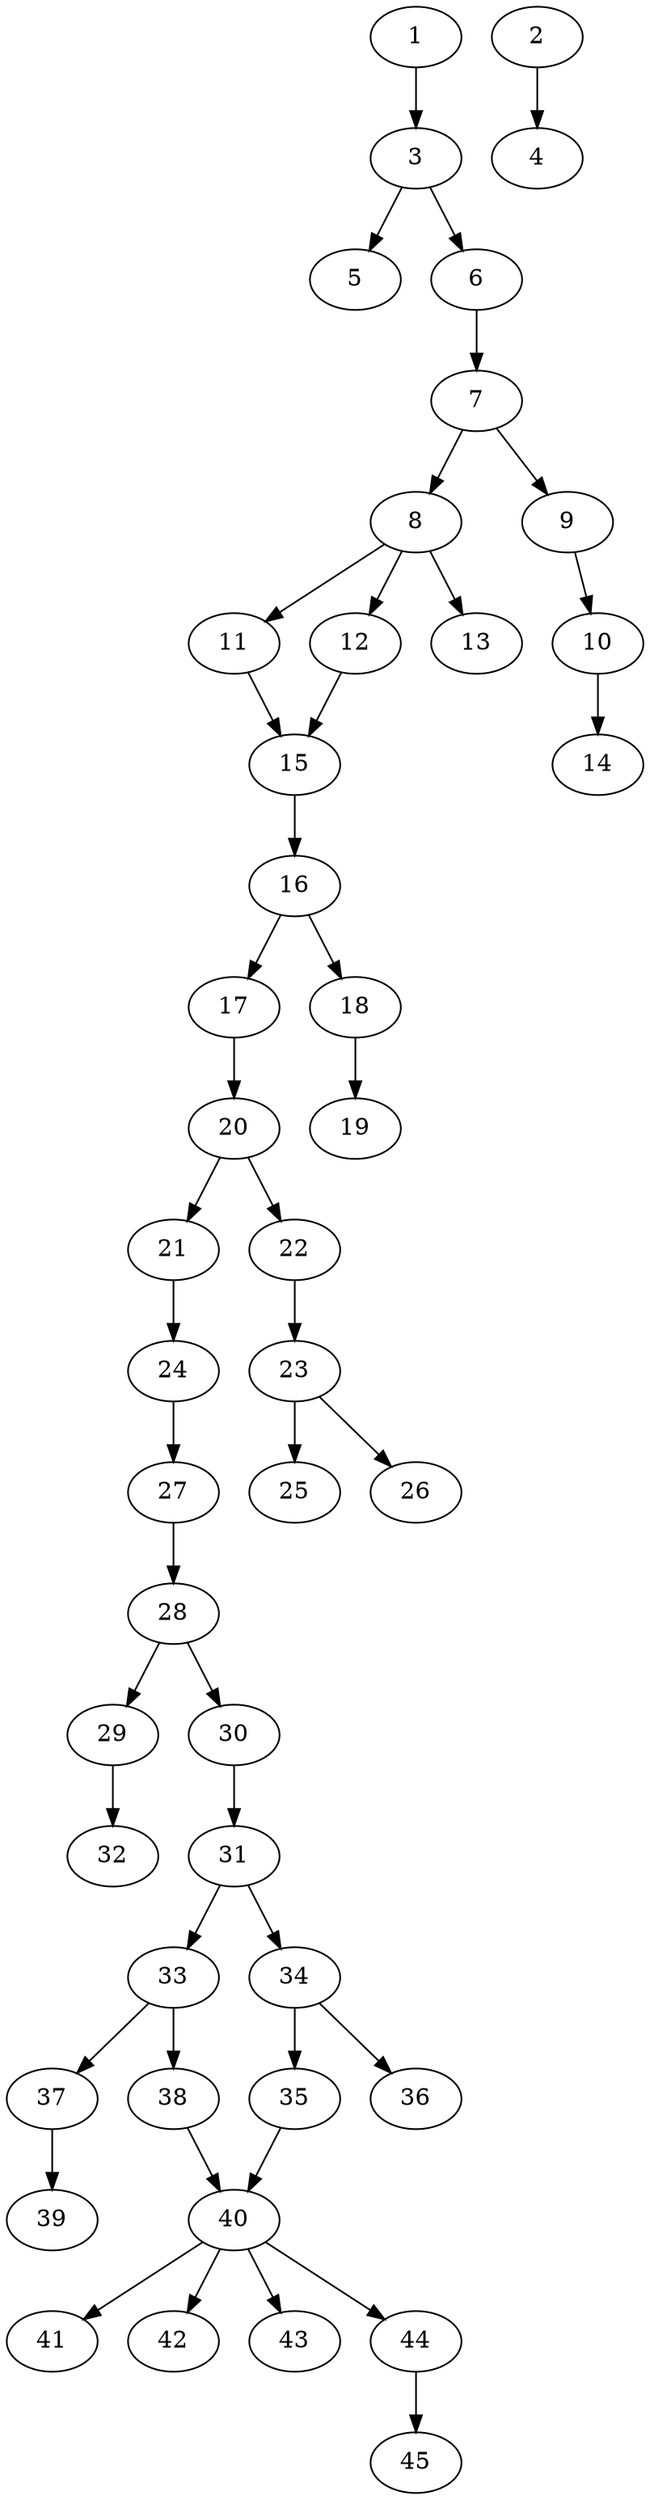 // DAG automatically generated by daggen at Thu Oct  3 14:07:25 2019
// ./daggen --dot -n 45 --ccr 0.3 --fat 0.3 --regular 0.5 --density 0.5 --mindata 5242880 --maxdata 52428800 
digraph G {
  1 [size="109271040", alpha="0.07", expect_size="32781312"] 
  1 -> 3 [size ="32781312"]
  2 [size="95269547", alpha="0.04", expect_size="28580864"] 
  2 -> 4 [size ="28580864"]
  3 [size="143390720", alpha="0.17", expect_size="43017216"] 
  3 -> 5 [size ="43017216"]
  3 -> 6 [size ="43017216"]
  4 [size="63825920", alpha="0.05", expect_size="19147776"] 
  5 [size="142274560", alpha="0.12", expect_size="42682368"] 
  6 [size="139110400", alpha="0.14", expect_size="41733120"] 
  6 -> 7 [size ="41733120"]
  7 [size="172342613", alpha="0.04", expect_size="51702784"] 
  7 -> 8 [size ="51702784"]
  7 -> 9 [size ="51702784"]
  8 [size="80455680", alpha="0.05", expect_size="24136704"] 
  8 -> 11 [size ="24136704"]
  8 -> 12 [size ="24136704"]
  8 -> 13 [size ="24136704"]
  9 [size="155224747", alpha="0.13", expect_size="46567424"] 
  9 -> 10 [size ="46567424"]
  10 [size="135406933", alpha="0.10", expect_size="40622080"] 
  10 -> 14 [size ="40622080"]
  11 [size="51268267", alpha="0.18", expect_size="15380480"] 
  11 -> 15 [size ="15380480"]
  12 [size="108407467", alpha="0.00", expect_size="32522240"] 
  12 -> 15 [size ="32522240"]
  13 [size="143564800", alpha="0.03", expect_size="43069440"] 
  14 [size="119415467", alpha="0.09", expect_size="35824640"] 
  15 [size="157644800", alpha="0.15", expect_size="47293440"] 
  15 -> 16 [size ="47293440"]
  16 [size="97665707", alpha="0.09", expect_size="29299712"] 
  16 -> 17 [size ="29299712"]
  16 -> 18 [size ="29299712"]
  17 [size="53087573", alpha="0.08", expect_size="15926272"] 
  17 -> 20 [size ="15926272"]
  18 [size="85756587", alpha="0.17", expect_size="25726976"] 
  18 -> 19 [size ="25726976"]
  19 [size="125494613", alpha="0.16", expect_size="37648384"] 
  20 [size="68539733", alpha="0.01", expect_size="20561920"] 
  20 -> 21 [size ="20561920"]
  20 -> 22 [size ="20561920"]
  21 [size="144575147", alpha="0.17", expect_size="43372544"] 
  21 -> 24 [size ="43372544"]
  22 [size="128774827", alpha="0.03", expect_size="38632448"] 
  22 -> 23 [size ="38632448"]
  23 [size="130443947", alpha="0.05", expect_size="39133184"] 
  23 -> 25 [size ="39133184"]
  23 -> 26 [size ="39133184"]
  24 [size="150978560", alpha="0.13", expect_size="45293568"] 
  24 -> 27 [size ="45293568"]
  25 [size="60907520", alpha="0.17", expect_size="18272256"] 
  26 [size="23616853", alpha="0.17", expect_size="7085056"] 
  27 [size="90951680", alpha="0.16", expect_size="27285504"] 
  27 -> 28 [size ="27285504"]
  28 [size="151391573", alpha="0.03", expect_size="45417472"] 
  28 -> 29 [size ="45417472"]
  28 -> 30 [size ="45417472"]
  29 [size="131276800", alpha="0.08", expect_size="39383040"] 
  29 -> 32 [size ="39383040"]
  30 [size="98508800", alpha="0.08", expect_size="29552640"] 
  30 -> 31 [size ="29552640"]
  31 [size="102495573", alpha="0.12", expect_size="30748672"] 
  31 -> 33 [size ="30748672"]
  31 -> 34 [size ="30748672"]
  32 [size="77742080", alpha="0.07", expect_size="23322624"] 
  33 [size="102048427", alpha="0.19", expect_size="30614528"] 
  33 -> 37 [size ="30614528"]
  33 -> 38 [size ="30614528"]
  34 [size="144046080", alpha="0.03", expect_size="43213824"] 
  34 -> 35 [size ="43213824"]
  34 -> 36 [size ="43213824"]
  35 [size="92791467", alpha="0.06", expect_size="27837440"] 
  35 -> 40 [size ="27837440"]
  36 [size="73093120", alpha="0.18", expect_size="21927936"] 
  37 [size="49291947", alpha="0.15", expect_size="14787584"] 
  37 -> 39 [size ="14787584"]
  38 [size="18974720", alpha="0.01", expect_size="5692416"] 
  38 -> 40 [size ="5692416"]
  39 [size="45120853", alpha="0.01", expect_size="13536256"] 
  40 [size="108189013", alpha="0.07", expect_size="32456704"] 
  40 -> 41 [size ="32456704"]
  40 -> 42 [size ="32456704"]
  40 -> 43 [size ="32456704"]
  40 -> 44 [size ="32456704"]
  41 [size="168830293", alpha="0.09", expect_size="50649088"] 
  42 [size="103543467", alpha="0.05", expect_size="31063040"] 
  43 [size="160556373", alpha="0.16", expect_size="48166912"] 
  44 [size="151384747", alpha="0.04", expect_size="45415424"] 
  44 -> 45 [size ="45415424"]
  45 [size="20681387", alpha="0.17", expect_size="6204416"] 
}
